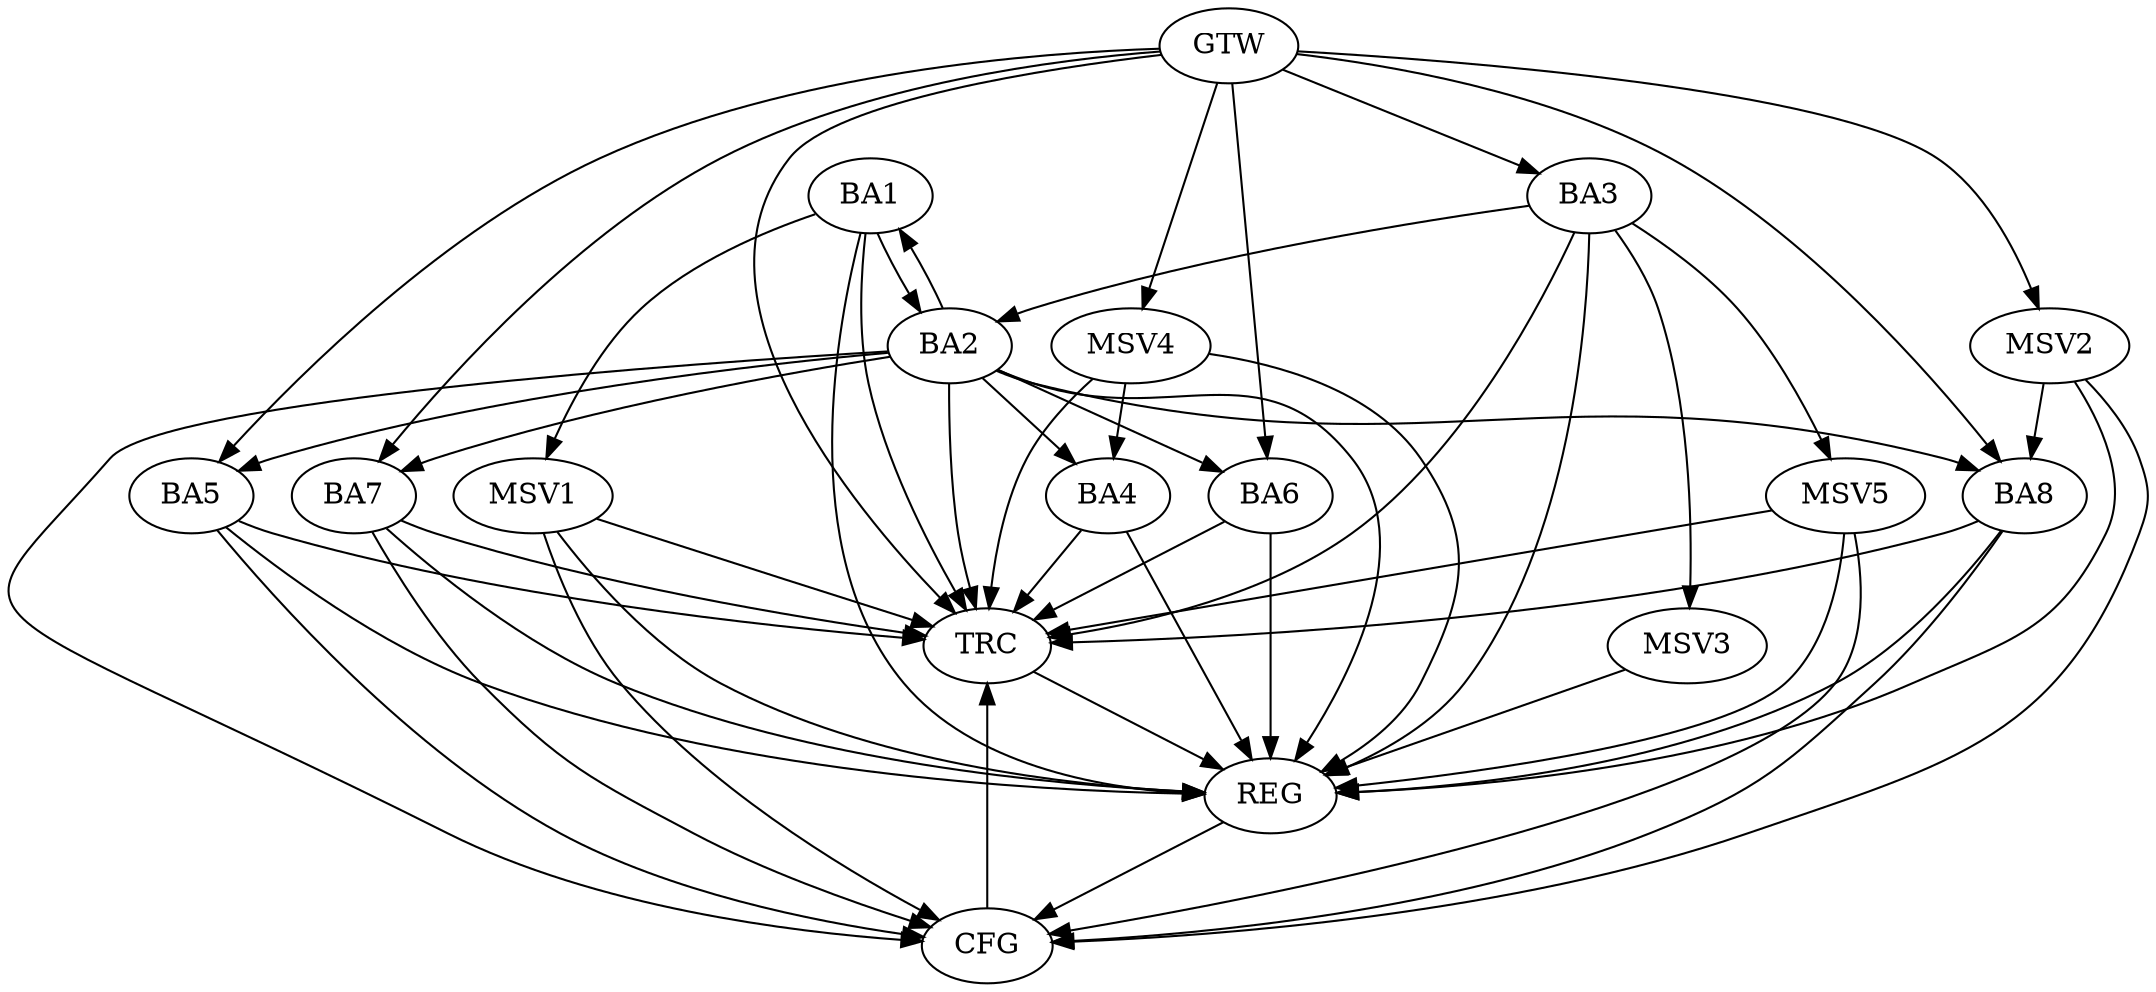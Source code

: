strict digraph G {
  BA1 [ label="BA1" ];
  BA2 [ label="BA2" ];
  BA3 [ label="BA3" ];
  BA4 [ label="BA4" ];
  BA5 [ label="BA5" ];
  BA6 [ label="BA6" ];
  BA7 [ label="BA7" ];
  BA8 [ label="BA8" ];
  GTW [ label="GTW" ];
  REG [ label="REG" ];
  CFG [ label="CFG" ];
  TRC [ label="TRC" ];
  MSV1 [ label="MSV1" ];
  MSV2 [ label="MSV2" ];
  MSV3 [ label="MSV3" ];
  MSV4 [ label="MSV4" ];
  MSV5 [ label="MSV5" ];
  BA1 -> BA2;
  BA2 -> BA1;
  BA3 -> BA2;
  GTW -> BA3;
  GTW -> BA5;
  GTW -> BA6;
  GTW -> BA7;
  GTW -> BA8;
  BA1 -> REG;
  BA2 -> REG;
  BA3 -> REG;
  BA4 -> REG;
  BA5 -> REG;
  BA6 -> REG;
  BA7 -> REG;
  BA8 -> REG;
  BA8 -> CFG;
  BA2 -> CFG;
  BA7 -> CFG;
  BA5 -> CFG;
  REG -> CFG;
  BA1 -> TRC;
  BA2 -> TRC;
  BA3 -> TRC;
  BA4 -> TRC;
  BA5 -> TRC;
  BA6 -> TRC;
  BA7 -> TRC;
  BA8 -> TRC;
  GTW -> TRC;
  CFG -> TRC;
  TRC -> REG;
  BA2 -> BA7;
  BA2 -> BA4;
  BA2 -> BA6;
  BA2 -> BA8;
  BA2 -> BA5;
  BA1 -> MSV1;
  MSV1 -> REG;
  MSV1 -> TRC;
  MSV1 -> CFG;
  MSV2 -> BA8;
  GTW -> MSV2;
  MSV2 -> REG;
  MSV2 -> CFG;
  BA3 -> MSV3;
  MSV3 -> REG;
  MSV4 -> BA4;
  GTW -> MSV4;
  MSV4 -> REG;
  MSV4 -> TRC;
  BA3 -> MSV5;
  MSV5 -> REG;
  MSV5 -> TRC;
  MSV5 -> CFG;
}
